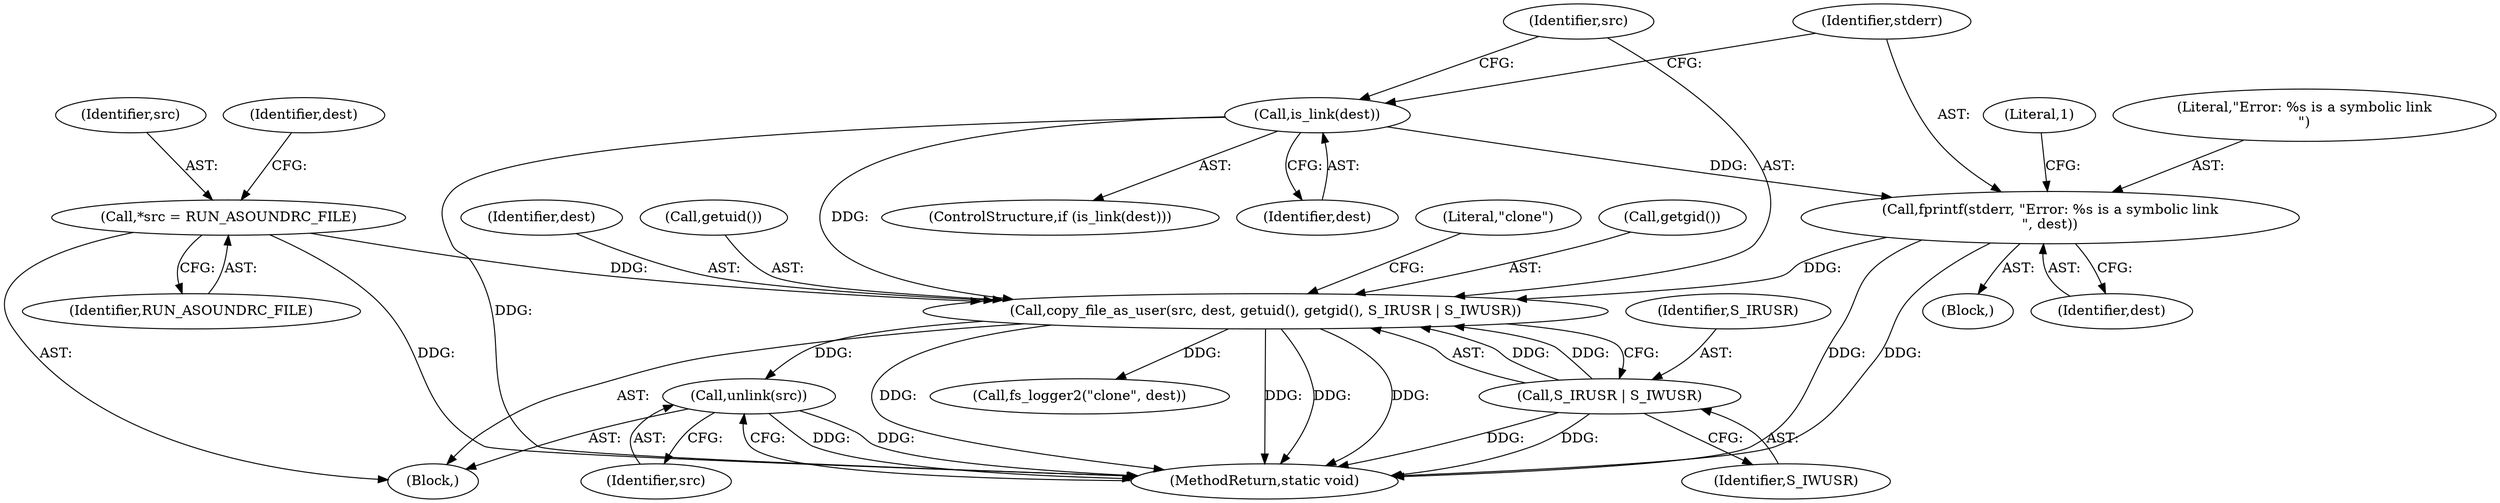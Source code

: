 digraph "0_firejail_903fd8a0789ca3cc3c21d84cd0282481515592ef@API" {
"1000143" [label="(Call,unlink(src))"];
"1000132" [label="(Call,copy_file_as_user(src, dest, getuid(), getgid(), S_IRUSR | S_IWUSR))"];
"1000105" [label="(Call,*src = RUN_ASOUNDRC_FILE)"];
"1000126" [label="(Call,fprintf(stderr, \"Error: %s is a symbolic link\n\", dest))"];
"1000123" [label="(Call,is_link(dest))"];
"1000137" [label="(Call,S_IRUSR | S_IWUSR)"];
"1000123" [label="(Call,is_link(dest))"];
"1000131" [label="(Literal,1)"];
"1000145" [label="(MethodReturn,static void)"];
"1000103" [label="(Block,)"];
"1000137" [label="(Call,S_IRUSR | S_IWUSR)"];
"1000141" [label="(Literal,\"clone\")"];
"1000143" [label="(Call,unlink(src))"];
"1000106" [label="(Identifier,src)"];
"1000140" [label="(Call,fs_logger2(\"clone\", dest))"];
"1000125" [label="(Block,)"];
"1000136" [label="(Call,getgid())"];
"1000132" [label="(Call,copy_file_as_user(src, dest, getuid(), getgid(), S_IRUSR | S_IWUSR))"];
"1000127" [label="(Identifier,stderr)"];
"1000134" [label="(Identifier,dest)"];
"1000128" [label="(Literal,\"Error: %s is a symbolic link\n\")"];
"1000126" [label="(Call,fprintf(stderr, \"Error: %s is a symbolic link\n\", dest))"];
"1000135" [label="(Call,getuid())"];
"1000113" [label="(Identifier,dest)"];
"1000122" [label="(ControlStructure,if (is_link(dest)))"];
"1000105" [label="(Call,*src = RUN_ASOUNDRC_FILE)"];
"1000139" [label="(Identifier,S_IWUSR)"];
"1000133" [label="(Identifier,src)"];
"1000144" [label="(Identifier,src)"];
"1000107" [label="(Identifier,RUN_ASOUNDRC_FILE)"];
"1000129" [label="(Identifier,dest)"];
"1000138" [label="(Identifier,S_IRUSR)"];
"1000124" [label="(Identifier,dest)"];
"1000143" -> "1000103"  [label="AST: "];
"1000143" -> "1000144"  [label="CFG: "];
"1000144" -> "1000143"  [label="AST: "];
"1000145" -> "1000143"  [label="CFG: "];
"1000143" -> "1000145"  [label="DDG: "];
"1000143" -> "1000145"  [label="DDG: "];
"1000132" -> "1000143"  [label="DDG: "];
"1000132" -> "1000103"  [label="AST: "];
"1000132" -> "1000137"  [label="CFG: "];
"1000133" -> "1000132"  [label="AST: "];
"1000134" -> "1000132"  [label="AST: "];
"1000135" -> "1000132"  [label="AST: "];
"1000136" -> "1000132"  [label="AST: "];
"1000137" -> "1000132"  [label="AST: "];
"1000141" -> "1000132"  [label="CFG: "];
"1000132" -> "1000145"  [label="DDG: "];
"1000132" -> "1000145"  [label="DDG: "];
"1000132" -> "1000145"  [label="DDG: "];
"1000132" -> "1000145"  [label="DDG: "];
"1000105" -> "1000132"  [label="DDG: "];
"1000126" -> "1000132"  [label="DDG: "];
"1000123" -> "1000132"  [label="DDG: "];
"1000137" -> "1000132"  [label="DDG: "];
"1000137" -> "1000132"  [label="DDG: "];
"1000132" -> "1000140"  [label="DDG: "];
"1000105" -> "1000103"  [label="AST: "];
"1000105" -> "1000107"  [label="CFG: "];
"1000106" -> "1000105"  [label="AST: "];
"1000107" -> "1000105"  [label="AST: "];
"1000113" -> "1000105"  [label="CFG: "];
"1000105" -> "1000145"  [label="DDG: "];
"1000126" -> "1000125"  [label="AST: "];
"1000126" -> "1000129"  [label="CFG: "];
"1000127" -> "1000126"  [label="AST: "];
"1000128" -> "1000126"  [label="AST: "];
"1000129" -> "1000126"  [label="AST: "];
"1000131" -> "1000126"  [label="CFG: "];
"1000126" -> "1000145"  [label="DDG: "];
"1000126" -> "1000145"  [label="DDG: "];
"1000123" -> "1000126"  [label="DDG: "];
"1000123" -> "1000122"  [label="AST: "];
"1000123" -> "1000124"  [label="CFG: "];
"1000124" -> "1000123"  [label="AST: "];
"1000127" -> "1000123"  [label="CFG: "];
"1000133" -> "1000123"  [label="CFG: "];
"1000123" -> "1000145"  [label="DDG: "];
"1000137" -> "1000139"  [label="CFG: "];
"1000138" -> "1000137"  [label="AST: "];
"1000139" -> "1000137"  [label="AST: "];
"1000137" -> "1000145"  [label="DDG: "];
"1000137" -> "1000145"  [label="DDG: "];
}
